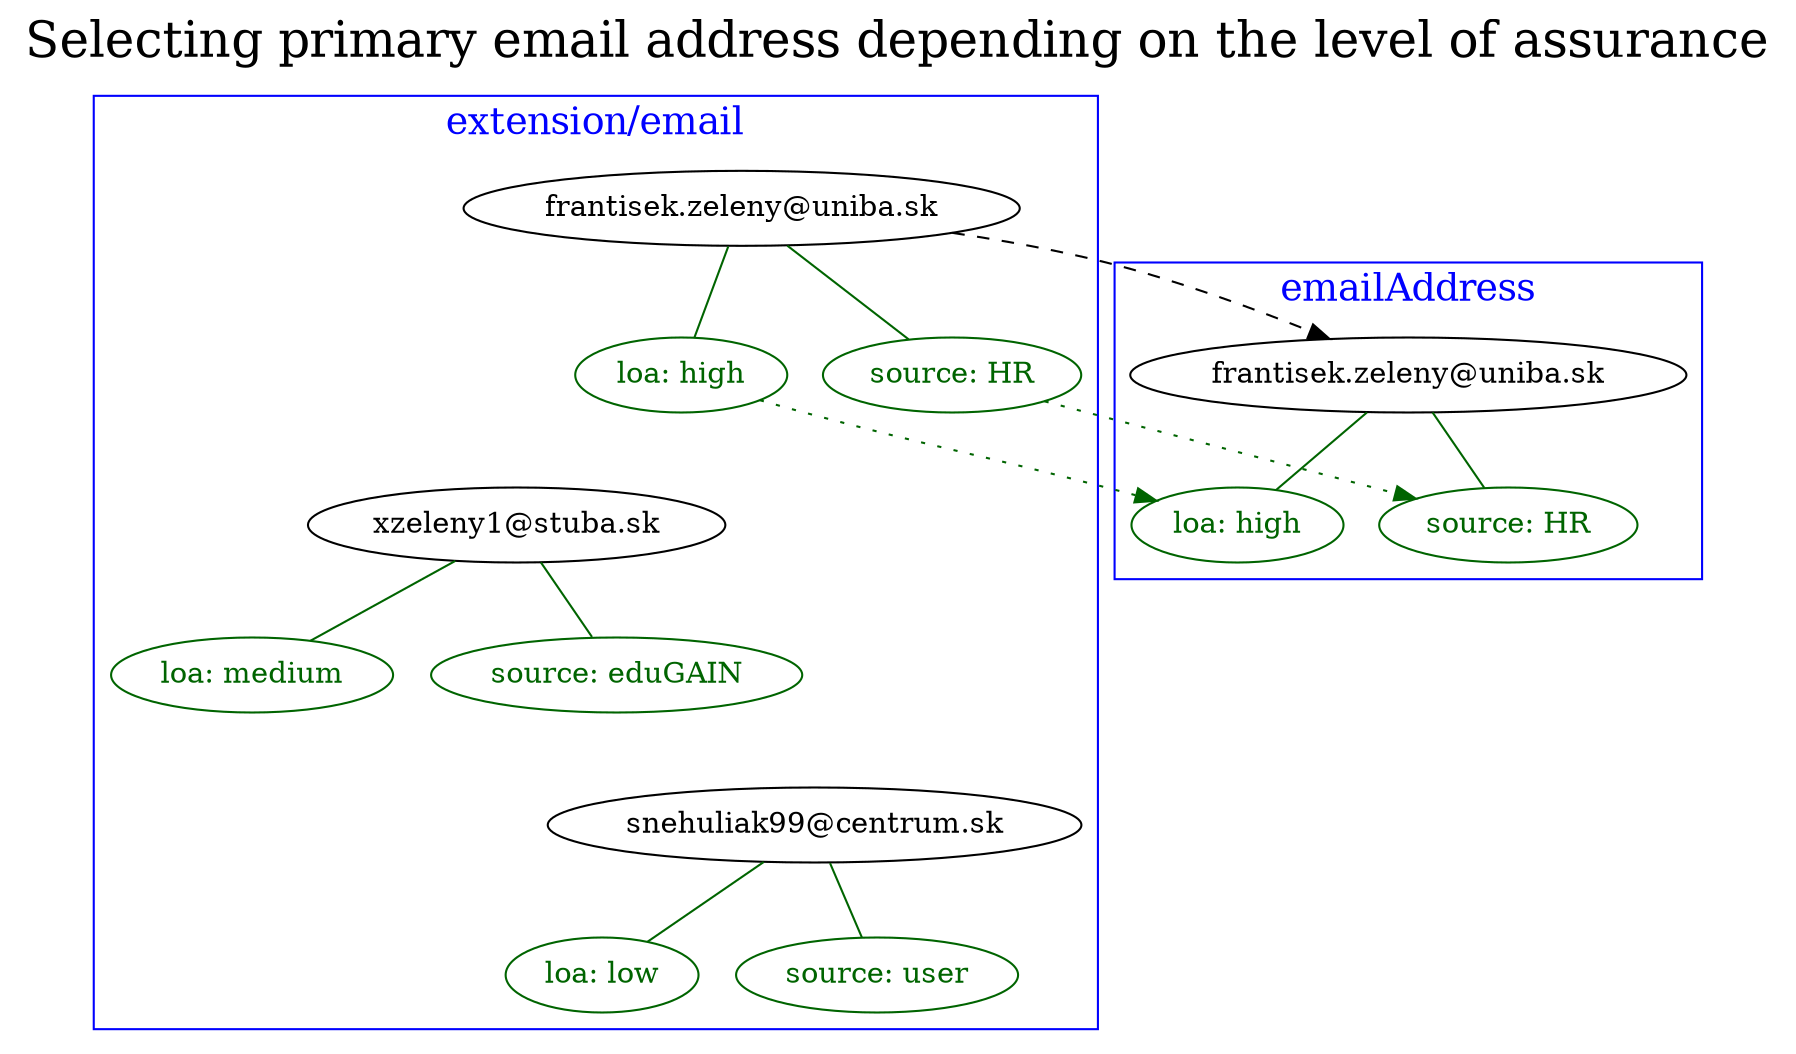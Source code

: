 digraph G {
    compound=true;
    rankdir=TB;

    label="Selecting primary email address depending on the level of assurance";
    labelloc=top; fontsize=24.0;

    subgraph cluster_ext_email {
      label="extension/email";
      fontsize=18;
      fontcolor=blue;
      color=blue;

      a1 [label="frantisek.zeleny@uniba.sk"];
      a1Loa [label="loa: high", color=darkgreen, fontcolor=darkgreen];
      a1Source [label="source: HR", color=darkgreen, fontcolor=darkgreen];
      a1->a1Loa [color=darkgreen, dir=none];
      a1->a1Source [color=darkgreen, dir=none];
      a1Dummy[style=invis];

      a2 [label="xzeleny1@stuba.sk"];
      a2Loa [label="loa: medium", color=darkgreen, fontcolor=darkgreen];
      a2Source [label="source: eduGAIN", color=darkgreen, fontcolor=darkgreen];
      a2->a2Loa [color=darkgreen, dir=none];
      a2->a2Source [color=darkgreen, dir=none];
      a2Dummy[style=invis];

      a3 [label="snehuliak99@centrum.sk"];
      a3Loa [label="loa: low", color=darkgreen, fontcolor=darkgreen];
      a3Source [label="source: user", color=darkgreen, fontcolor=darkgreen];
      a3->a3Loa [color=darkgreen, dir=none];
      a3->a3Source [color=darkgreen, dir=none];

      a1 -> a1Dummy -> a2 -> a2Dummy -> a3 [style=invis];
    }

    subgraph cluster_output {
      label="emailAddress"
      fontsize=18;
      fontcolor=blue;
      color=blue;

      o1 [label="frantisek.zeleny@uniba.sk"];
      o1Loa [label="loa: high", color=darkgreen, fontcolor=darkgreen];
      o1Source [label="source: HR", color=darkgreen, fontcolor=darkgreen];
      o1->o1Loa [color=darkgreen, dir=none];
      o1->o1Source [color=darkgreen, dir=none];
    }

    a1 -> o1 [style=dashed];
    a1Loa -> o1Loa [color=darkgreen, style=dotted];
    a1Source -> o1Source [color=darkgreen, style=dotted];
}
